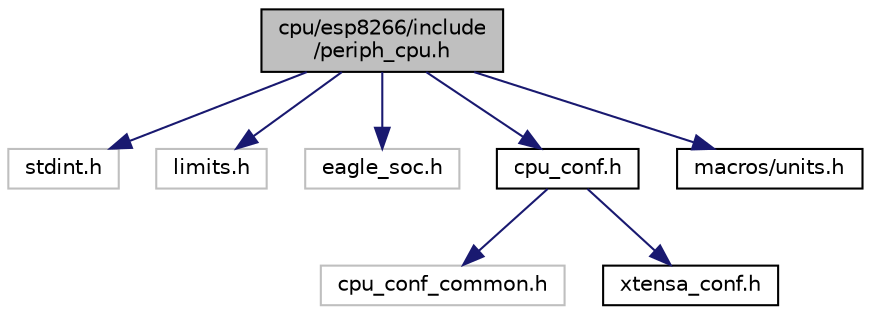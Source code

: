digraph "cpu/esp8266/include/periph_cpu.h"
{
 // LATEX_PDF_SIZE
  edge [fontname="Helvetica",fontsize="10",labelfontname="Helvetica",labelfontsize="10"];
  node [fontname="Helvetica",fontsize="10",shape=record];
  Node1 [label="cpu/esp8266/include\l/periph_cpu.h",height=0.2,width=0.4,color="black", fillcolor="grey75", style="filled", fontcolor="black",tooltip="CPU specific definitions and functions for peripheral handling."];
  Node1 -> Node2 [color="midnightblue",fontsize="10",style="solid",fontname="Helvetica"];
  Node2 [label="stdint.h",height=0.2,width=0.4,color="grey75", fillcolor="white", style="filled",tooltip=" "];
  Node1 -> Node3 [color="midnightblue",fontsize="10",style="solid",fontname="Helvetica"];
  Node3 [label="limits.h",height=0.2,width=0.4,color="grey75", fillcolor="white", style="filled",tooltip=" "];
  Node1 -> Node4 [color="midnightblue",fontsize="10",style="solid",fontname="Helvetica"];
  Node4 [label="eagle_soc.h",height=0.2,width=0.4,color="grey75", fillcolor="white", style="filled",tooltip=" "];
  Node1 -> Node5 [color="midnightblue",fontsize="10",style="solid",fontname="Helvetica"];
  Node5 [label="cpu_conf.h",height=0.2,width=0.4,color="black", fillcolor="white", style="filled",URL="$esp8266_2include_2cpu__conf_8h.html",tooltip="CPU specific configuration options."];
  Node5 -> Node6 [color="midnightblue",fontsize="10",style="solid",fontname="Helvetica"];
  Node6 [label="cpu_conf_common.h",height=0.2,width=0.4,color="grey75", fillcolor="white", style="filled",tooltip=" "];
  Node5 -> Node7 [color="midnightblue",fontsize="10",style="solid",fontname="Helvetica"];
  Node7 [label="xtensa_conf.h",height=0.2,width=0.4,color="black", fillcolor="white", style="filled",URL="$xtensa__conf_8h.html",tooltip="Xtensa ASM code specific configuration options for ESP SoCs."];
  Node1 -> Node8 [color="midnightblue",fontsize="10",style="solid",fontname="Helvetica"];
  Node8 [label="macros/units.h",height=0.2,width=0.4,color="black", fillcolor="white", style="filled",URL="$units_8h.html",tooltip="Unit helper macros."];
}
